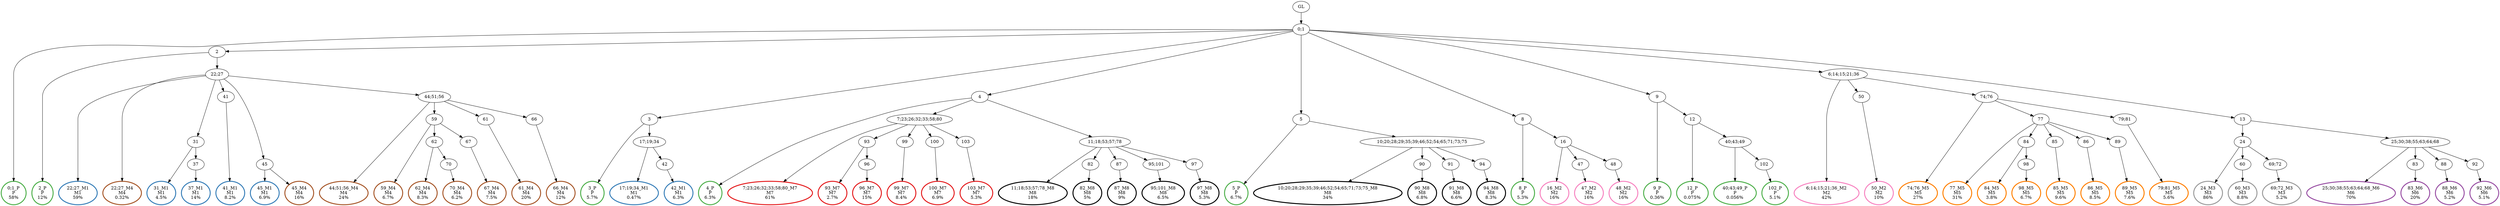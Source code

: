 digraph T {
	{
		rank=same
		119 [penwidth=3,colorscheme=set19,color=3,label="0;1_P\nP\n58%"]
		117 [penwidth=3,colorscheme=set19,color=3,label="2_P\nP\n12%"]
		115 [penwidth=3,colorscheme=set19,color=3,label="3_P\nP\n5.7%"]
		113 [penwidth=3,colorscheme=set19,color=3,label="4_P\nP\n6.3%"]
		111 [penwidth=3,colorscheme=set19,color=3,label="5_P\nP\n6.7%"]
		109 [penwidth=3,colorscheme=set19,color=3,label="8_P\nP\n5.3%"]
		107 [penwidth=3,colorscheme=set19,color=3,label="9_P\nP\n0.36%"]
		105 [penwidth=3,colorscheme=set19,color=3,label="12_P\nP\n0.075%"]
		103 [penwidth=3,colorscheme=set19,color=3,label="40;43;49_P\nP\n0.056%"]
		101 [penwidth=3,colorscheme=set19,color=3,label="102_P\nP\n5.1%"]
		99 [penwidth=3,colorscheme=set19,color=2,label="22;27_M1\nM1\n59%"]
		97 [penwidth=3,colorscheme=set19,color=2,label="31_M1\nM1\n4.5%"]
		95 [penwidth=3,colorscheme=set19,color=2,label="37_M1\nM1\n14%"]
		93 [penwidth=3,colorscheme=set19,color=2,label="41_M1\nM1\n8.2%"]
		91 [penwidth=3,colorscheme=set19,color=2,label="45_M1\nM1\n6.9%"]
		89 [penwidth=3,colorscheme=set19,color=2,label="17;19;34_M1\nM1\n0.47%"]
		87 [penwidth=3,colorscheme=set19,color=2,label="42_M1\nM1\n6.3%"]
		85 [penwidth=3,colorscheme=set19,color=8,label="6;14;15;21;36_M2\nM2\n42%"]
		83 [penwidth=3,colorscheme=set19,color=8,label="50_M2\nM2\n10%"]
		81 [penwidth=3,colorscheme=set19,color=8,label="16_M2\nM2\n16%"]
		79 [penwidth=3,colorscheme=set19,color=8,label="47_M2\nM2\n16%"]
		77 [penwidth=3,colorscheme=set19,color=8,label="48_M2\nM2\n16%"]
		74 [penwidth=3,colorscheme=set19,color=9,label="24_M3\nM3\n86%"]
		72 [penwidth=3,colorscheme=set19,color=9,label="60_M3\nM3\n8.8%"]
		70 [penwidth=3,colorscheme=set19,color=9,label="69;72_M3\nM3\n5.2%"]
		69 [penwidth=3,colorscheme=set19,color=7,label="22;27_M4\nM4\n0.32%"]
		67 [penwidth=3,colorscheme=set19,color=7,label="44;51;56_M4\nM4\n24%"]
		65 [penwidth=3,colorscheme=set19,color=7,label="59_M4\nM4\n6.7%"]
		63 [penwidth=3,colorscheme=set19,color=7,label="62_M4\nM4\n8.3%"]
		61 [penwidth=3,colorscheme=set19,color=7,label="70_M4\nM4\n6.2%"]
		59 [penwidth=3,colorscheme=set19,color=7,label="67_M4\nM4\n7.5%"]
		57 [penwidth=3,colorscheme=set19,color=7,label="61_M4\nM4\n20%"]
		55 [penwidth=3,colorscheme=set19,color=7,label="66_M4\nM4\n12%"]
		54 [penwidth=3,colorscheme=set19,color=7,label="45_M4\nM4\n16%"]
		52 [penwidth=3,colorscheme=set19,color=5,label="74;76_M5\nM5\n27%"]
		50 [penwidth=3,colorscheme=set19,color=5,label="77_M5\nM5\n31%"]
		48 [penwidth=3,colorscheme=set19,color=5,label="84_M5\nM5\n3.8%"]
		46 [penwidth=3,colorscheme=set19,color=5,label="98_M5\nM5\n6.7%"]
		44 [penwidth=3,colorscheme=set19,color=5,label="85_M5\nM5\n9.6%"]
		42 [penwidth=3,colorscheme=set19,color=5,label="86_M5\nM5\n8.5%"]
		40 [penwidth=3,colorscheme=set19,color=5,label="89_M5\nM5\n7.6%"]
		38 [penwidth=3,colorscheme=set19,color=5,label="79;81_M5\nM5\n5.6%"]
		36 [penwidth=3,colorscheme=set19,color=4,label="25;30;38;55;63;64;68_M6\nM6\n70%"]
		34 [penwidth=3,colorscheme=set19,color=4,label="83_M6\nM6\n20%"]
		32 [penwidth=3,colorscheme=set19,color=4,label="88_M6\nM6\n5.2%"]
		30 [penwidth=3,colorscheme=set19,color=4,label="92_M6\nM6\n5.1%"]
		28 [penwidth=3,colorscheme=set19,color=1,label="7;23;26;32;33;58;80_M7\nM7\n61%"]
		26 [penwidth=3,colorscheme=set19,color=1,label="93_M7\nM7\n2.7%"]
		24 [penwidth=3,colorscheme=set19,color=1,label="96_M7\nM7\n15%"]
		22 [penwidth=3,colorscheme=set19,color=1,label="99_M7\nM7\n8.4%"]
		20 [penwidth=3,colorscheme=set19,color=1,label="100_M7\nM7\n6.9%"]
		18 [penwidth=3,colorscheme=set19,color=1,label="103_M7\nM7\n5.3%"]
		16 [penwidth=3,colorscheme=set19,color=10,label="11;18;53;57;78_M8\nM8\n18%"]
		14 [penwidth=3,colorscheme=set19,color=10,label="82_M8\nM8\n5%"]
		12 [penwidth=3,colorscheme=set19,color=10,label="87_M8\nM8\n9%"]
		10 [penwidth=3,colorscheme=set19,color=10,label="95;101_M8\nM8\n6.5%"]
		8 [penwidth=3,colorscheme=set19,color=10,label="97_M8\nM8\n5.3%"]
		6 [penwidth=3,colorscheme=set19,color=10,label="10;20;28;29;35;39;46;52;54;65;71;73;75_M8\nM8\n34%"]
		4 [penwidth=3,colorscheme=set19,color=10,label="90_M8\nM8\n6.8%"]
		2 [penwidth=3,colorscheme=set19,color=10,label="91_M8\nM8\n6.6%"]
		0 [penwidth=3,colorscheme=set19,color=10,label="94_M8\nM8\n8.3%"]
	}
	121 [label="GL"]
	120 [label="0;1"]
	118 [label="2"]
	116 [label="3"]
	114 [label="4"]
	112 [label="5"]
	110 [label="8"]
	108 [label="9"]
	106 [label="12"]
	104 [label="40;43;49"]
	102 [label="102"]
	100 [label="22;27"]
	98 [label="31"]
	96 [label="37"]
	94 [label="41"]
	92 [label="45"]
	90 [label="17;19;34"]
	88 [label="42"]
	86 [label="6;14;15;21;36"]
	84 [label="50"]
	82 [label="16"]
	80 [label="47"]
	78 [label="48"]
	76 [label="13"]
	75 [label="24"]
	73 [label="60"]
	71 [label="69;72"]
	68 [label="44;51;56"]
	66 [label="59"]
	64 [label="62"]
	62 [label="70"]
	60 [label="67"]
	58 [label="61"]
	56 [label="66"]
	53 [label="74;76"]
	51 [label="77"]
	49 [label="84"]
	47 [label="98"]
	45 [label="85"]
	43 [label="86"]
	41 [label="89"]
	39 [label="79;81"]
	37 [label="25;30;38;55;63;64;68"]
	35 [label="83"]
	33 [label="88"]
	31 [label="92"]
	29 [label="7;23;26;32;33;58;80"]
	27 [label="93"]
	25 [label="96"]
	23 [label="99"]
	21 [label="100"]
	19 [label="103"]
	17 [label="11;18;53;57;78"]
	15 [label="82"]
	13 [label="87"]
	11 [label="95;101"]
	9 [label="97"]
	7 [label="10;20;28;29;35;39;46;52;54;65;71;73;75"]
	5 [label="90"]
	3 [label="91"]
	1 [label="94"]
	121 -> 120
	120 -> 119
	120 -> 118
	120 -> 116
	120 -> 114
	120 -> 112
	120 -> 110
	120 -> 108
	120 -> 86
	120 -> 76
	118 -> 117
	118 -> 100
	116 -> 115
	116 -> 90
	114 -> 113
	114 -> 29
	114 -> 17
	112 -> 111
	112 -> 7
	110 -> 109
	110 -> 82
	108 -> 107
	108 -> 106
	106 -> 105
	106 -> 104
	104 -> 103
	104 -> 102
	102 -> 101
	100 -> 99
	100 -> 98
	100 -> 94
	100 -> 92
	100 -> 69
	100 -> 68
	98 -> 97
	98 -> 96
	96 -> 95
	94 -> 93
	92 -> 91
	92 -> 54
	90 -> 89
	90 -> 88
	88 -> 87
	86 -> 85
	86 -> 84
	86 -> 53
	84 -> 83
	82 -> 81
	82 -> 80
	82 -> 78
	80 -> 79
	78 -> 77
	76 -> 75
	76 -> 37
	75 -> 74
	75 -> 73
	75 -> 71
	73 -> 72
	71 -> 70
	68 -> 67
	68 -> 66
	68 -> 58
	68 -> 56
	66 -> 65
	66 -> 64
	66 -> 60
	64 -> 63
	64 -> 62
	62 -> 61
	60 -> 59
	58 -> 57
	56 -> 55
	53 -> 52
	53 -> 51
	53 -> 39
	51 -> 50
	51 -> 49
	51 -> 45
	51 -> 43
	51 -> 41
	49 -> 48
	49 -> 47
	47 -> 46
	45 -> 44
	43 -> 42
	41 -> 40
	39 -> 38
	37 -> 36
	37 -> 35
	37 -> 33
	37 -> 31
	35 -> 34
	33 -> 32
	31 -> 30
	29 -> 28
	29 -> 27
	29 -> 23
	29 -> 21
	29 -> 19
	27 -> 26
	27 -> 25
	25 -> 24
	23 -> 22
	21 -> 20
	19 -> 18
	17 -> 16
	17 -> 15
	17 -> 13
	17 -> 11
	17 -> 9
	15 -> 14
	13 -> 12
	11 -> 10
	9 -> 8
	7 -> 6
	7 -> 5
	7 -> 3
	7 -> 1
	5 -> 4
	3 -> 2
	1 -> 0
}
